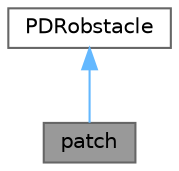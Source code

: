 digraph "patch"
{
 // LATEX_PDF_SIZE
  bgcolor="transparent";
  edge [fontname=Helvetica,fontsize=10,labelfontname=Helvetica,labelfontsize=10];
  node [fontname=Helvetica,fontsize=10,shape=box,height=0.2,width=0.4];
  Node1 [id="Node000001",label="patch",height=0.2,width=0.4,color="gray40", fillcolor="grey60", style="filled", fontcolor="black",tooltip="Rectangular patch, selectable as patch."];
  Node2 -> Node1 [id="edge1_Node000001_Node000002",dir="back",color="steelblue1",style="solid",tooltip=" "];
  Node2 [id="Node000002",label="PDRobstacle",height=0.2,width=0.4,color="gray40", fillcolor="white", style="filled",URL="$classFoam_1_1PDRobstacle.html",tooltip="Obstacle definitions for PDR."];
}
